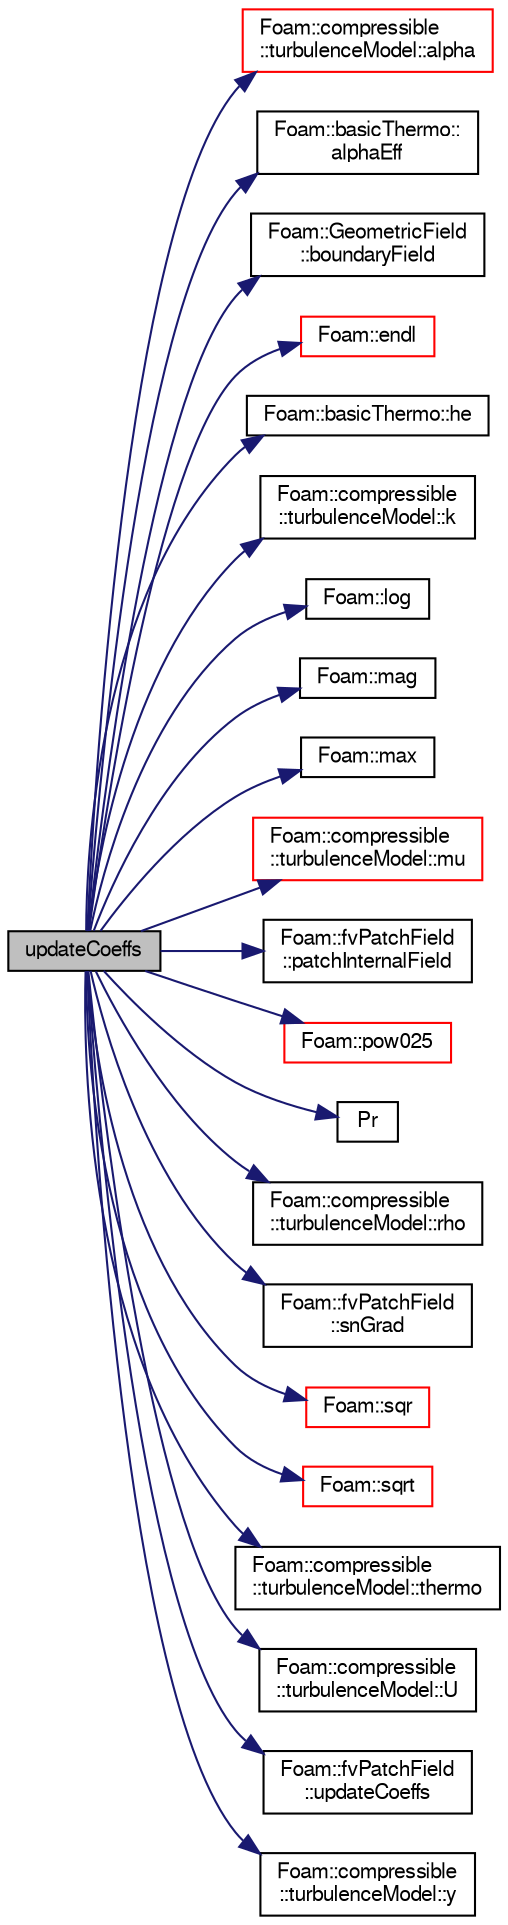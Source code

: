 digraph "updateCoeffs"
{
  bgcolor="transparent";
  edge [fontname="FreeSans",fontsize="10",labelfontname="FreeSans",labelfontsize="10"];
  node [fontname="FreeSans",fontsize="10",shape=record];
  rankdir="LR";
  Node69 [label="updateCoeffs",height=0.2,width=0.4,color="black", fillcolor="grey75", style="filled", fontcolor="black"];
  Node69 -> Node70 [color="midnightblue",fontsize="10",style="solid",fontname="FreeSans"];
  Node70 [label="Foam::compressible\l::turbulenceModel::alpha",height=0.2,width=0.4,color="red",URL="$a30818.html#abac719d171915a1f65d16bb812737380",tooltip="Return the laminar thermal conductivity. "];
  Node69 -> Node75 [color="midnightblue",fontsize="10",style="solid",fontname="FreeSans"];
  Node75 [label="Foam::basicThermo::\lalphaEff",height=0.2,width=0.4,color="black",URL="$a29734.html#a8e5eaed6f3aa8f1b0197aef32c36ae23",tooltip="Effective thermal diffusivity of mixture [kg/m/s]. "];
  Node69 -> Node76 [color="midnightblue",fontsize="10",style="solid",fontname="FreeSans"];
  Node76 [label="Foam::GeometricField\l::boundaryField",height=0.2,width=0.4,color="black",URL="$a22434.html#a3c6c1a789b48ea0c5e8bff64f9c14f2d",tooltip="Return reference to GeometricBoundaryField. "];
  Node69 -> Node77 [color="midnightblue",fontsize="10",style="solid",fontname="FreeSans"];
  Node77 [label="Foam::endl",height=0.2,width=0.4,color="red",URL="$a21124.html#a2db8fe02a0d3909e9351bb4275b23ce4",tooltip="Add newline and flush stream. "];
  Node69 -> Node79 [color="midnightblue",fontsize="10",style="solid",fontname="FreeSans"];
  Node79 [label="Foam::basicThermo::he",height=0.2,width=0.4,color="black",URL="$a29734.html#a662d59ddd0d78a76cd9838b63db0dc27",tooltip="Enthalpy/Internal energy [J/kg]. "];
  Node69 -> Node80 [color="midnightblue",fontsize="10",style="solid",fontname="FreeSans"];
  Node80 [label="Foam::compressible\l::turbulenceModel::k",height=0.2,width=0.4,color="black",URL="$a30818.html#a513c40f9ed37e2baed10984c3c4c57a9",tooltip="Return the turbulence kinetic energy. "];
  Node69 -> Node81 [color="midnightblue",fontsize="10",style="solid",fontname="FreeSans"];
  Node81 [label="Foam::log",height=0.2,width=0.4,color="black",URL="$a21124.html#a6e89590da9859ad497977e08f110d4b5"];
  Node69 -> Node82 [color="midnightblue",fontsize="10",style="solid",fontname="FreeSans"];
  Node82 [label="Foam::mag",height=0.2,width=0.4,color="black",URL="$a21124.html#a929da2a3fdcf3dacbbe0487d3a330dae"];
  Node69 -> Node83 [color="midnightblue",fontsize="10",style="solid",fontname="FreeSans"];
  Node83 [label="Foam::max",height=0.2,width=0.4,color="black",URL="$a21124.html#ac993e906cf2774ae77e666bc24e81733"];
  Node69 -> Node84 [color="midnightblue",fontsize="10",style="solid",fontname="FreeSans"];
  Node84 [label="Foam::compressible\l::turbulenceModel::mu",height=0.2,width=0.4,color="red",URL="$a30818.html#a54025d7e9635694b562bfb981e31e6da",tooltip="Return the laminar viscosity. "];
  Node69 -> Node86 [color="midnightblue",fontsize="10",style="solid",fontname="FreeSans"];
  Node86 [label="Foam::fvPatchField\l::patchInternalField",height=0.2,width=0.4,color="black",URL="$a22354.html#a3b74a67629ed67899295ec63e8f9ae84",tooltip="Return internal field next to patch as patch field. "];
  Node69 -> Node87 [color="midnightblue",fontsize="10",style="solid",fontname="FreeSans"];
  Node87 [label="Foam::pow025",height=0.2,width=0.4,color="red",URL="$a21124.html#af8d7dc24dfce32ee37c1210e616966e1"];
  Node69 -> Node91 [color="midnightblue",fontsize="10",style="solid",fontname="FreeSans"];
  Node91 [label="Pr",height=0.2,width=0.4,color="black",URL="$a39152.html#a1db7a9e58e450e6ddc830a30f0674a02"];
  Node69 -> Node92 [color="midnightblue",fontsize="10",style="solid",fontname="FreeSans"];
  Node92 [label="Foam::compressible\l::turbulenceModel::rho",height=0.2,width=0.4,color="black",URL="$a30818.html#a85451bc9acf825ab1d3c3c143714bc38",tooltip="Access function to density field. "];
  Node69 -> Node93 [color="midnightblue",fontsize="10",style="solid",fontname="FreeSans"];
  Node93 [label="Foam::fvPatchField\l::snGrad",height=0.2,width=0.4,color="black",URL="$a22354.html#a4e21804a54c15c57d187b21feff6f267",tooltip="Return patch-normal gradient. "];
  Node69 -> Node94 [color="midnightblue",fontsize="10",style="solid",fontname="FreeSans"];
  Node94 [label="Foam::sqr",height=0.2,width=0.4,color="red",URL="$a21124.html#a277dc11c581d53826ab5090b08f3b17b"];
  Node69 -> Node95 [color="midnightblue",fontsize="10",style="solid",fontname="FreeSans"];
  Node95 [label="Foam::sqrt",height=0.2,width=0.4,color="red",URL="$a21124.html#a8616bd62eebf2342a80222fecb1bda71"];
  Node69 -> Node97 [color="midnightblue",fontsize="10",style="solid",fontname="FreeSans"];
  Node97 [label="Foam::compressible\l::turbulenceModel::thermo",height=0.2,width=0.4,color="black",URL="$a30818.html#add0b7ef56f878b21b4dec428bb69592a",tooltip="Access function to thermophysical model. "];
  Node69 -> Node98 [color="midnightblue",fontsize="10",style="solid",fontname="FreeSans"];
  Node98 [label="Foam::compressible\l::turbulenceModel::U",height=0.2,width=0.4,color="black",URL="$a30818.html#a536d168d7b335fe81f506f232b5b4872",tooltip="Access function to velocity field. "];
  Node69 -> Node99 [color="midnightblue",fontsize="10",style="solid",fontname="FreeSans"];
  Node99 [label="Foam::fvPatchField\l::updateCoeffs",height=0.2,width=0.4,color="black",URL="$a22354.html#a7e24eafac629d3733181cd942d4c902f",tooltip="Update the coefficients associated with the patch field. "];
  Node69 -> Node100 [color="midnightblue",fontsize="10",style="solid",fontname="FreeSans"];
  Node100 [label="Foam::compressible\l::turbulenceModel::y",height=0.2,width=0.4,color="black",URL="$a30818.html#a152c527a6b3137685b03893a7a3a73eb",tooltip="Return the near wall distances. "];
}
